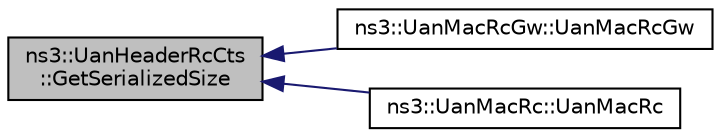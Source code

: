 digraph "ns3::UanHeaderRcCts::GetSerializedSize"
{
  edge [fontname="Helvetica",fontsize="10",labelfontname="Helvetica",labelfontsize="10"];
  node [fontname="Helvetica",fontsize="10",shape=record];
  rankdir="LR";
  Node1 [label="ns3::UanHeaderRcCts\l::GetSerializedSize",height=0.2,width=0.4,color="black", fillcolor="grey75", style="filled", fontcolor="black"];
  Node1 -> Node2 [dir="back",color="midnightblue",fontsize="10",style="solid"];
  Node2 [label="ns3::UanMacRcGw::UanMacRcGw",height=0.2,width=0.4,color="black", fillcolor="white", style="filled",URL="$d5/da2/classns3_1_1UanMacRcGw.html#a299426e341f023ae7bde2f62e4269d90",tooltip="Constructor. "];
  Node1 -> Node3 [dir="back",color="midnightblue",fontsize="10",style="solid"];
  Node3 [label="ns3::UanMacRc::UanMacRc",height=0.2,width=0.4,color="black", fillcolor="white", style="filled",URL="$dd/d87/classns3_1_1UanMacRc.html#a6bcb003c0445dcd59276dd4ae0c2dafd"];
}
